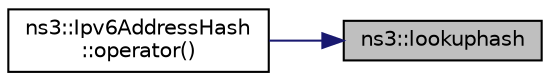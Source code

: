 digraph "ns3::lookuphash"
{
 // LATEX_PDF_SIZE
  edge [fontname="Helvetica",fontsize="10",labelfontname="Helvetica",labelfontsize="10"];
  node [fontname="Helvetica",fontsize="10",shape=record];
  rankdir="RL";
  Node1 [label="ns3::lookuphash",height=0.2,width=0.4,color="black", fillcolor="grey75", style="filled", fontcolor="black",tooltip="Get a hash key."];
  Node1 -> Node2 [dir="back",color="midnightblue",fontsize="10",style="solid",fontname="Helvetica"];
  Node2 [label="ns3::Ipv6AddressHash\l::operator()",height=0.2,width=0.4,color="black", fillcolor="white", style="filled",URL="$classns3_1_1_ipv6_address_hash.html#a158ed7fce6efc970e1e0f0004fea74f4",tooltip="Unary operator to hash IPv6 address."];
}
